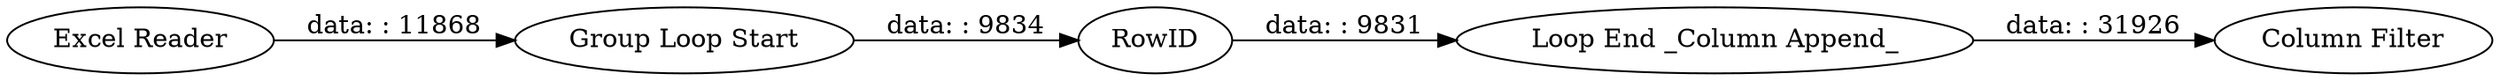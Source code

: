digraph {
	"-1810850465489805184_1" [label="Excel Reader"]
	"-1810850465489805184_4" [label=RowID]
	"-1810850465489805184_3" [label="Loop End _Column Append_"]
	"-1810850465489805184_5" [label="Column Filter"]
	"-1810850465489805184_2" [label="Group Loop Start"]
	"-1810850465489805184_2" -> "-1810850465489805184_4" [label="data: : 9834"]
	"-1810850465489805184_1" -> "-1810850465489805184_2" [label="data: : 11868"]
	"-1810850465489805184_3" -> "-1810850465489805184_5" [label="data: : 31926"]
	"-1810850465489805184_4" -> "-1810850465489805184_3" [label="data: : 9831"]
	rankdir=LR
}
